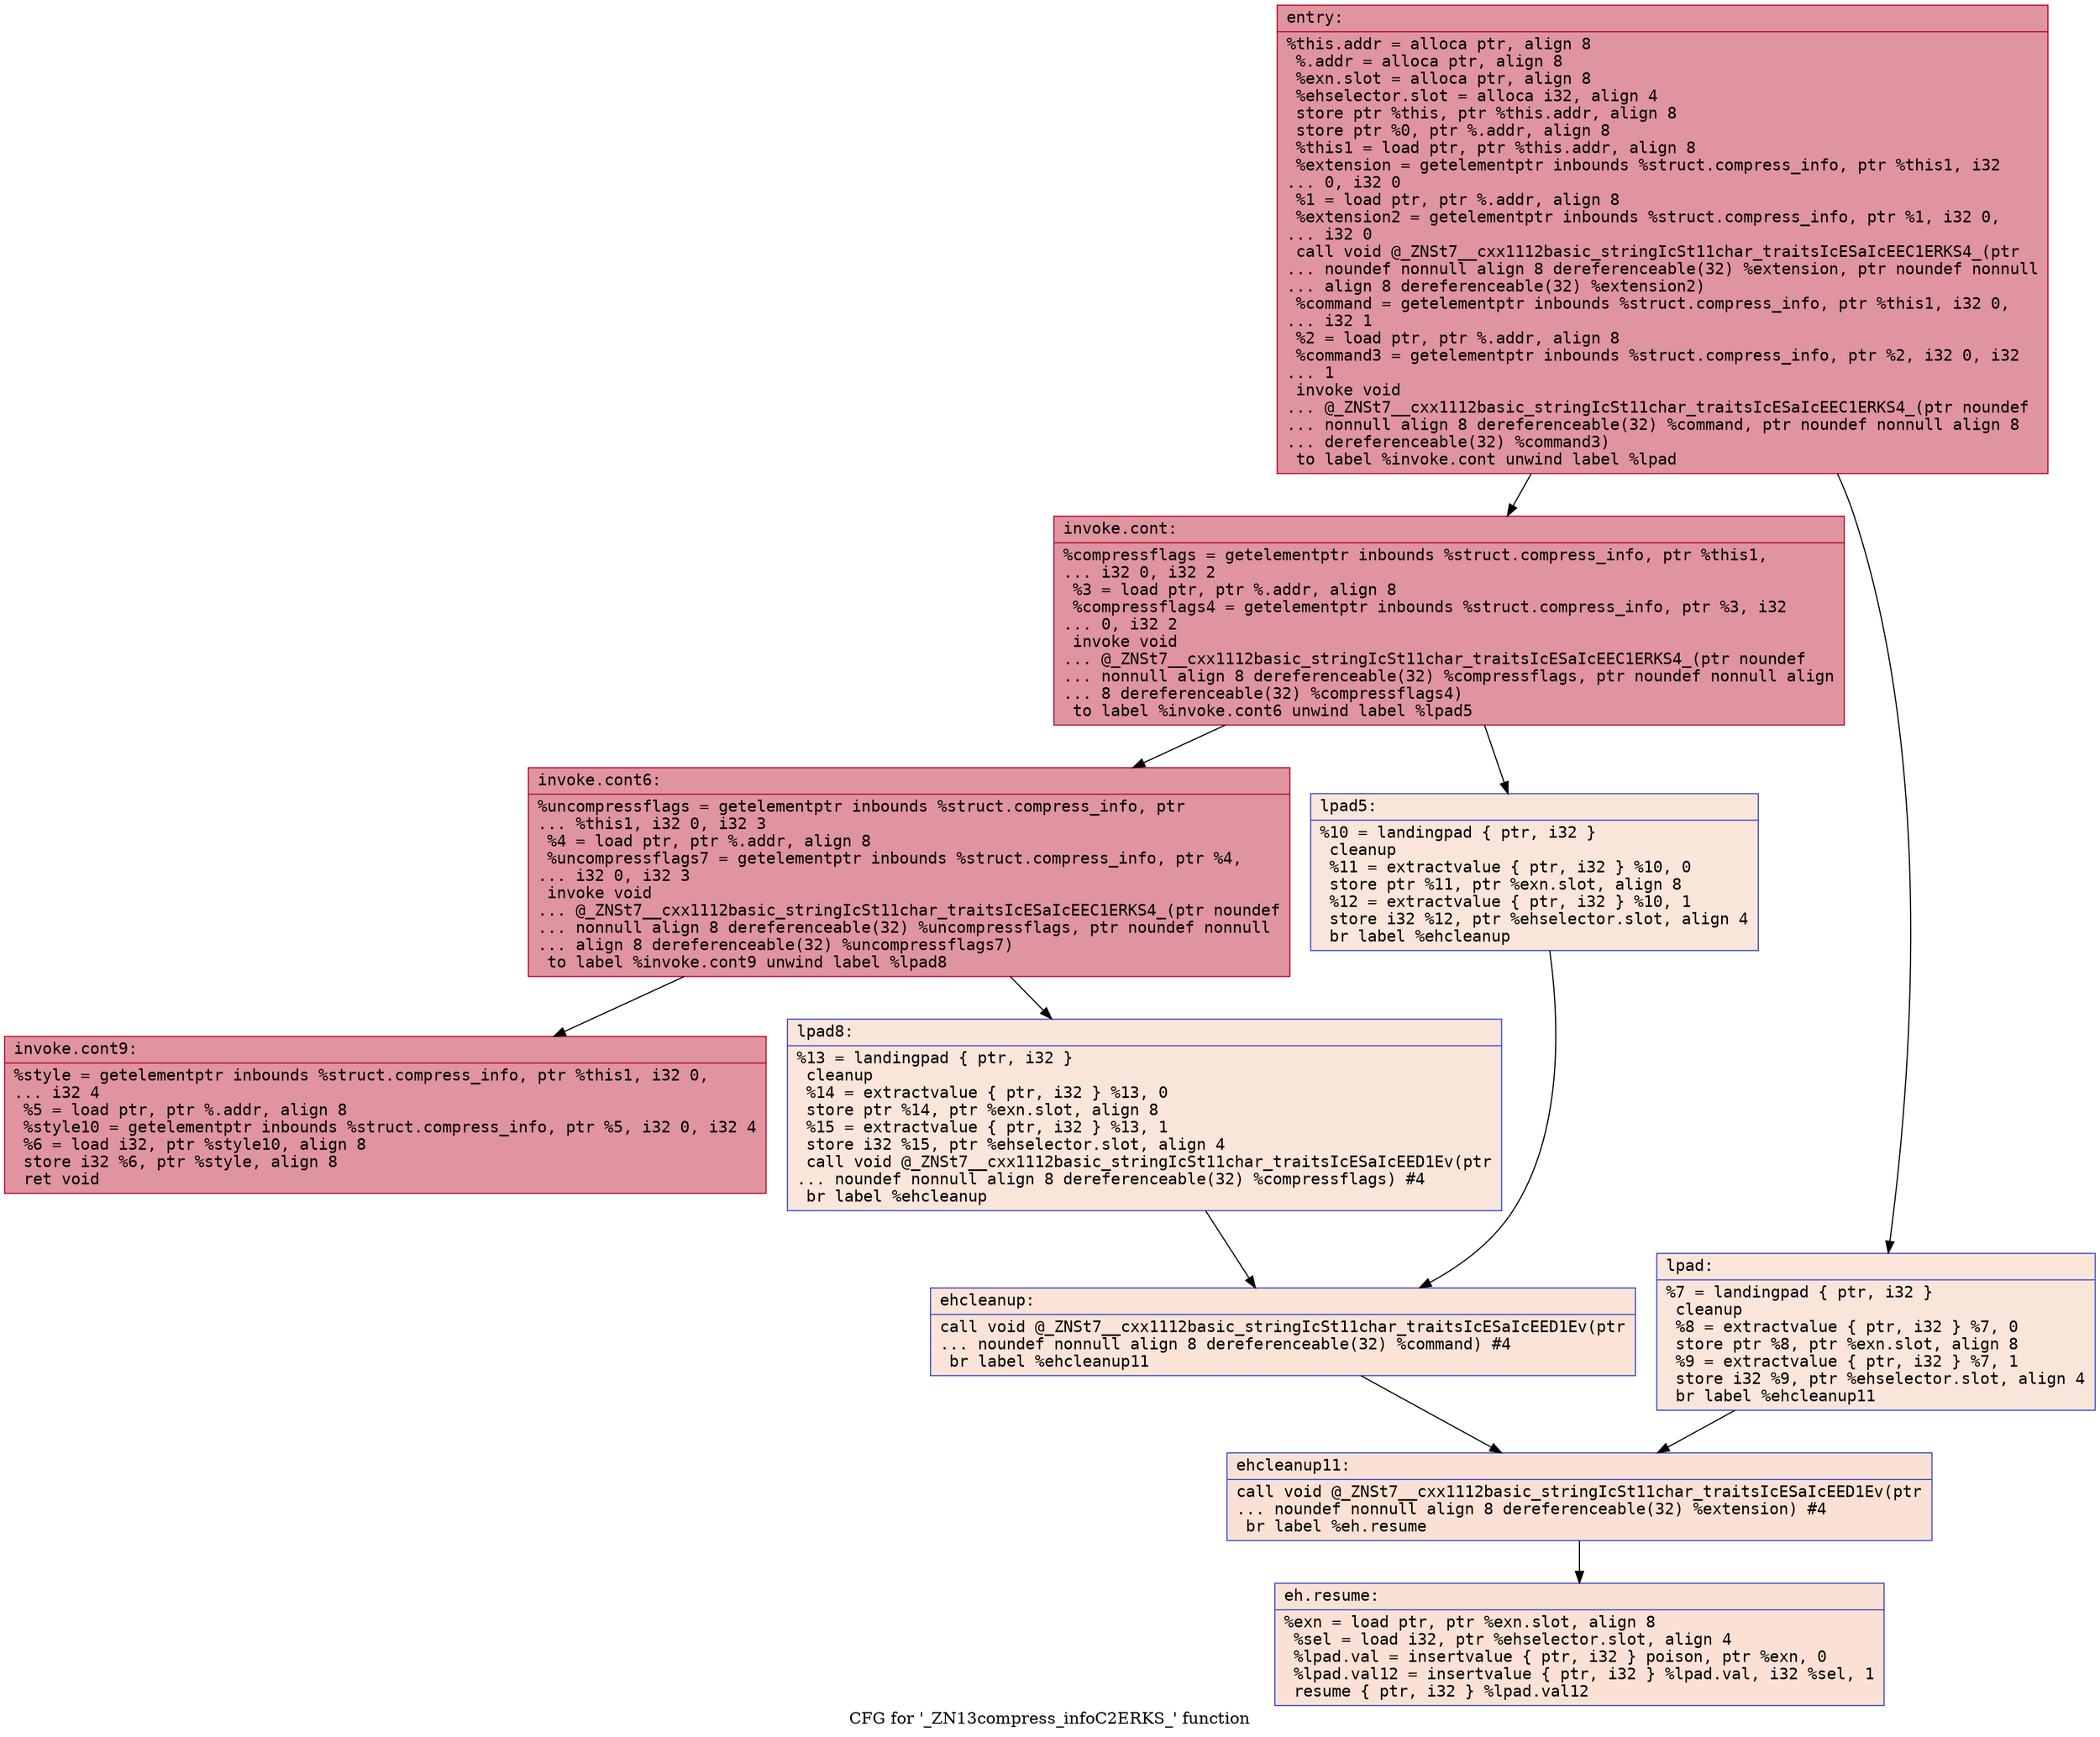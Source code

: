 digraph "CFG for '_ZN13compress_infoC2ERKS_' function" {
	label="CFG for '_ZN13compress_infoC2ERKS_' function";

	Node0x5651cd86a5c0 [shape=record,color="#b70d28ff", style=filled, fillcolor="#b70d2870" fontname="Courier",label="{entry:\l|  %this.addr = alloca ptr, align 8\l  %.addr = alloca ptr, align 8\l  %exn.slot = alloca ptr, align 8\l  %ehselector.slot = alloca i32, align 4\l  store ptr %this, ptr %this.addr, align 8\l  store ptr %0, ptr %.addr, align 8\l  %this1 = load ptr, ptr %this.addr, align 8\l  %extension = getelementptr inbounds %struct.compress_info, ptr %this1, i32\l... 0, i32 0\l  %1 = load ptr, ptr %.addr, align 8\l  %extension2 = getelementptr inbounds %struct.compress_info, ptr %1, i32 0,\l... i32 0\l  call void @_ZNSt7__cxx1112basic_stringIcSt11char_traitsIcESaIcEEC1ERKS4_(ptr\l... noundef nonnull align 8 dereferenceable(32) %extension, ptr noundef nonnull\l... align 8 dereferenceable(32) %extension2)\l  %command = getelementptr inbounds %struct.compress_info, ptr %this1, i32 0,\l... i32 1\l  %2 = load ptr, ptr %.addr, align 8\l  %command3 = getelementptr inbounds %struct.compress_info, ptr %2, i32 0, i32\l... 1\l  invoke void\l... @_ZNSt7__cxx1112basic_stringIcSt11char_traitsIcESaIcEEC1ERKS4_(ptr noundef\l... nonnull align 8 dereferenceable(32) %command, ptr noundef nonnull align 8\l... dereferenceable(32) %command3)\l          to label %invoke.cont unwind label %lpad\l}"];
	Node0x5651cd86a5c0 -> Node0x5651cd86af80[tooltip="entry -> invoke.cont\nProbability 100.00%" ];
	Node0x5651cd86a5c0 -> Node0x5651cd86b000[tooltip="entry -> lpad\nProbability 0.00%" ];
	Node0x5651cd86af80 [shape=record,color="#b70d28ff", style=filled, fillcolor="#b70d2870" fontname="Courier",label="{invoke.cont:\l|  %compressflags = getelementptr inbounds %struct.compress_info, ptr %this1,\l... i32 0, i32 2\l  %3 = load ptr, ptr %.addr, align 8\l  %compressflags4 = getelementptr inbounds %struct.compress_info, ptr %3, i32\l... 0, i32 2\l  invoke void\l... @_ZNSt7__cxx1112basic_stringIcSt11char_traitsIcESaIcEEC1ERKS4_(ptr noundef\l... nonnull align 8 dereferenceable(32) %compressflags, ptr noundef nonnull align\l... 8 dereferenceable(32) %compressflags4)\l          to label %invoke.cont6 unwind label %lpad5\l}"];
	Node0x5651cd86af80 -> Node0x5651cd86b640[tooltip="invoke.cont -> invoke.cont6\nProbability 100.00%" ];
	Node0x5651cd86af80 -> Node0x5651cd86b6c0[tooltip="invoke.cont -> lpad5\nProbability 0.00%" ];
	Node0x5651cd86b640 [shape=record,color="#b70d28ff", style=filled, fillcolor="#b70d2870" fontname="Courier",label="{invoke.cont6:\l|  %uncompressflags = getelementptr inbounds %struct.compress_info, ptr\l... %this1, i32 0, i32 3\l  %4 = load ptr, ptr %.addr, align 8\l  %uncompressflags7 = getelementptr inbounds %struct.compress_info, ptr %4,\l... i32 0, i32 3\l  invoke void\l... @_ZNSt7__cxx1112basic_stringIcSt11char_traitsIcESaIcEEC1ERKS4_(ptr noundef\l... nonnull align 8 dereferenceable(32) %uncompressflags, ptr noundef nonnull\l... align 8 dereferenceable(32) %uncompressflags7)\l          to label %invoke.cont9 unwind label %lpad8\l}"];
	Node0x5651cd86b640 -> Node0x5651cd86bbd0[tooltip="invoke.cont6 -> invoke.cont9\nProbability 100.00%" ];
	Node0x5651cd86b640 -> Node0x5651cd86bc20[tooltip="invoke.cont6 -> lpad8\nProbability 0.00%" ];
	Node0x5651cd86bbd0 [shape=record,color="#b70d28ff", style=filled, fillcolor="#b70d2870" fontname="Courier",label="{invoke.cont9:\l|  %style = getelementptr inbounds %struct.compress_info, ptr %this1, i32 0,\l... i32 4\l  %5 = load ptr, ptr %.addr, align 8\l  %style10 = getelementptr inbounds %struct.compress_info, ptr %5, i32 0, i32 4\l  %6 = load i32, ptr %style10, align 8\l  store i32 %6, ptr %style, align 8\l  ret void\l}"];
	Node0x5651cd86b000 [shape=record,color="#3d50c3ff", style=filled, fillcolor="#f4c5ad70" fontname="Courier",label="{lpad:\l|  %7 = landingpad \{ ptr, i32 \}\l          cleanup\l  %8 = extractvalue \{ ptr, i32 \} %7, 0\l  store ptr %8, ptr %exn.slot, align 8\l  %9 = extractvalue \{ ptr, i32 \} %7, 1\l  store i32 %9, ptr %ehselector.slot, align 4\l  br label %ehcleanup11\l}"];
	Node0x5651cd86b000 -> Node0x5651cd86c3e0[tooltip="lpad -> ehcleanup11\nProbability 100.00%" ];
	Node0x5651cd86b6c0 [shape=record,color="#3d50c3ff", style=filled, fillcolor="#f4c5ad70" fontname="Courier",label="{lpad5:\l|  %10 = landingpad \{ ptr, i32 \}\l          cleanup\l  %11 = extractvalue \{ ptr, i32 \} %10, 0\l  store ptr %11, ptr %exn.slot, align 8\l  %12 = extractvalue \{ ptr, i32 \} %10, 1\l  store i32 %12, ptr %ehselector.slot, align 4\l  br label %ehcleanup\l}"];
	Node0x5651cd86b6c0 -> Node0x5651cd86c720[tooltip="lpad5 -> ehcleanup\nProbability 100.00%" ];
	Node0x5651cd86bc20 [shape=record,color="#3d50c3ff", style=filled, fillcolor="#f4c5ad70" fontname="Courier",label="{lpad8:\l|  %13 = landingpad \{ ptr, i32 \}\l          cleanup\l  %14 = extractvalue \{ ptr, i32 \} %13, 0\l  store ptr %14, ptr %exn.slot, align 8\l  %15 = extractvalue \{ ptr, i32 \} %13, 1\l  store i32 %15, ptr %ehselector.slot, align 4\l  call void @_ZNSt7__cxx1112basic_stringIcSt11char_traitsIcESaIcEED1Ev(ptr\l... noundef nonnull align 8 dereferenceable(32) %compressflags) #4\l  br label %ehcleanup\l}"];
	Node0x5651cd86bc20 -> Node0x5651cd86c720[tooltip="lpad8 -> ehcleanup\nProbability 100.00%" ];
	Node0x5651cd86c720 [shape=record,color="#3d50c3ff", style=filled, fillcolor="#f6bfa670" fontname="Courier",label="{ehcleanup:\l|  call void @_ZNSt7__cxx1112basic_stringIcSt11char_traitsIcESaIcEED1Ev(ptr\l... noundef nonnull align 8 dereferenceable(32) %command) #4\l  br label %ehcleanup11\l}"];
	Node0x5651cd86c720 -> Node0x5651cd86c3e0[tooltip="ehcleanup -> ehcleanup11\nProbability 100.00%" ];
	Node0x5651cd86c3e0 [shape=record,color="#3d50c3ff", style=filled, fillcolor="#f7bca170" fontname="Courier",label="{ehcleanup11:\l|  call void @_ZNSt7__cxx1112basic_stringIcSt11char_traitsIcESaIcEED1Ev(ptr\l... noundef nonnull align 8 dereferenceable(32) %extension) #4\l  br label %eh.resume\l}"];
	Node0x5651cd86c3e0 -> Node0x5651cd86cc90[tooltip="ehcleanup11 -> eh.resume\nProbability 100.00%" ];
	Node0x5651cd86cc90 [shape=record,color="#3d50c3ff", style=filled, fillcolor="#f7bca170" fontname="Courier",label="{eh.resume:\l|  %exn = load ptr, ptr %exn.slot, align 8\l  %sel = load i32, ptr %ehselector.slot, align 4\l  %lpad.val = insertvalue \{ ptr, i32 \} poison, ptr %exn, 0\l  %lpad.val12 = insertvalue \{ ptr, i32 \} %lpad.val, i32 %sel, 1\l  resume \{ ptr, i32 \} %lpad.val12\l}"];
}
